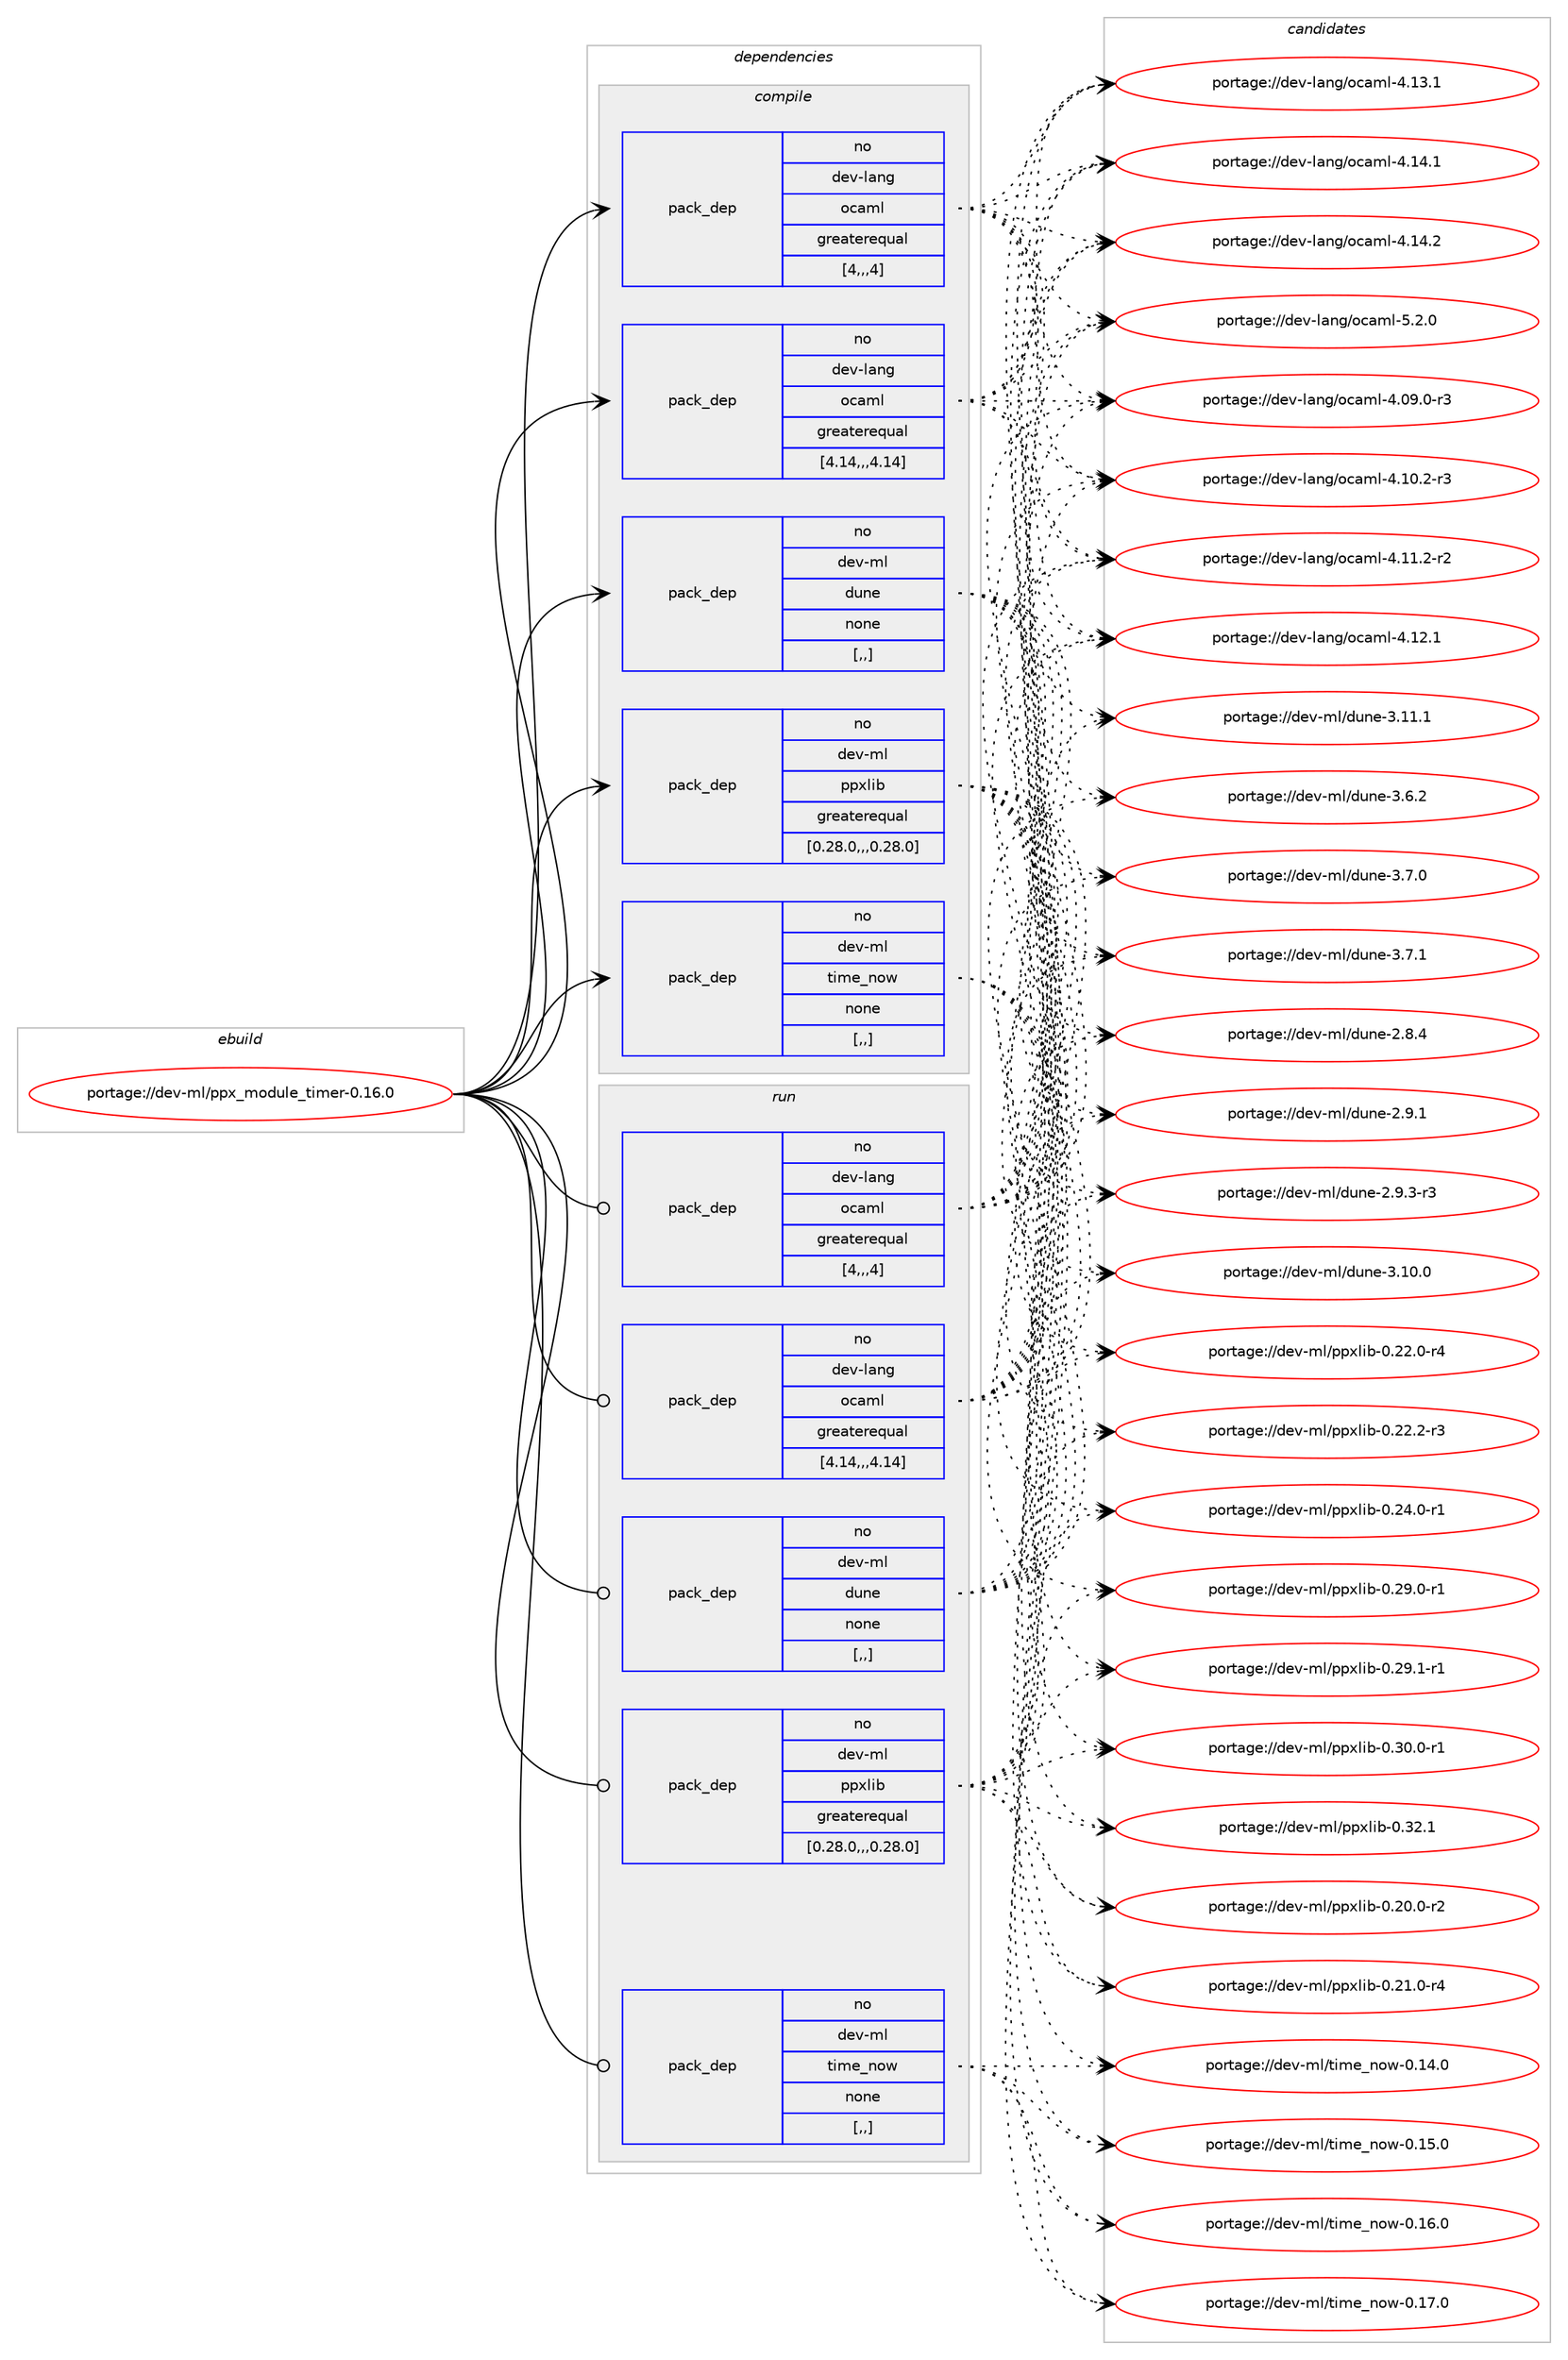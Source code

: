 digraph prolog {

# *************
# Graph options
# *************

newrank=true;
concentrate=true;
compound=true;
graph [rankdir=LR,fontname=Helvetica,fontsize=10,ranksep=1.5];#, ranksep=2.5, nodesep=0.2];
edge  [arrowhead=vee];
node  [fontname=Helvetica,fontsize=10];

# **********
# The ebuild
# **********

subgraph cluster_leftcol {
color=gray;
rank=same;
label=<<i>ebuild</i>>;
id [label="portage://dev-ml/ppx_module_timer-0.16.0", color=red, width=4, href="../dev-ml/ppx_module_timer-0.16.0.svg"];
}

# ****************
# The dependencies
# ****************

subgraph cluster_midcol {
color=gray;
label=<<i>dependencies</i>>;
subgraph cluster_compile {
fillcolor="#eeeeee";
style=filled;
label=<<i>compile</i>>;
subgraph pack90345 {
dependency120388 [label=<<TABLE BORDER="0" CELLBORDER="1" CELLSPACING="0" CELLPADDING="4" WIDTH="220"><TR><TD ROWSPAN="6" CELLPADDING="30">pack_dep</TD></TR><TR><TD WIDTH="110">no</TD></TR><TR><TD>dev-lang</TD></TR><TR><TD>ocaml</TD></TR><TR><TD>greaterequal</TD></TR><TR><TD>[4,,,4]</TD></TR></TABLE>>, shape=none, color=blue];
}
id:e -> dependency120388:w [weight=20,style="solid",arrowhead="vee"];
subgraph pack90346 {
dependency120389 [label=<<TABLE BORDER="0" CELLBORDER="1" CELLSPACING="0" CELLPADDING="4" WIDTH="220"><TR><TD ROWSPAN="6" CELLPADDING="30">pack_dep</TD></TR><TR><TD WIDTH="110">no</TD></TR><TR><TD>dev-lang</TD></TR><TR><TD>ocaml</TD></TR><TR><TD>greaterequal</TD></TR><TR><TD>[4.14,,,4.14]</TD></TR></TABLE>>, shape=none, color=blue];
}
id:e -> dependency120389:w [weight=20,style="solid",arrowhead="vee"];
subgraph pack90347 {
dependency120390 [label=<<TABLE BORDER="0" CELLBORDER="1" CELLSPACING="0" CELLPADDING="4" WIDTH="220"><TR><TD ROWSPAN="6" CELLPADDING="30">pack_dep</TD></TR><TR><TD WIDTH="110">no</TD></TR><TR><TD>dev-ml</TD></TR><TR><TD>dune</TD></TR><TR><TD>none</TD></TR><TR><TD>[,,]</TD></TR></TABLE>>, shape=none, color=blue];
}
id:e -> dependency120390:w [weight=20,style="solid",arrowhead="vee"];
subgraph pack90348 {
dependency120391 [label=<<TABLE BORDER="0" CELLBORDER="1" CELLSPACING="0" CELLPADDING="4" WIDTH="220"><TR><TD ROWSPAN="6" CELLPADDING="30">pack_dep</TD></TR><TR><TD WIDTH="110">no</TD></TR><TR><TD>dev-ml</TD></TR><TR><TD>ppxlib</TD></TR><TR><TD>greaterequal</TD></TR><TR><TD>[0.28.0,,,0.28.0]</TD></TR></TABLE>>, shape=none, color=blue];
}
id:e -> dependency120391:w [weight=20,style="solid",arrowhead="vee"];
subgraph pack90349 {
dependency120392 [label=<<TABLE BORDER="0" CELLBORDER="1" CELLSPACING="0" CELLPADDING="4" WIDTH="220"><TR><TD ROWSPAN="6" CELLPADDING="30">pack_dep</TD></TR><TR><TD WIDTH="110">no</TD></TR><TR><TD>dev-ml</TD></TR><TR><TD>time_now</TD></TR><TR><TD>none</TD></TR><TR><TD>[,,]</TD></TR></TABLE>>, shape=none, color=blue];
}
id:e -> dependency120392:w [weight=20,style="solid",arrowhead="vee"];
}
subgraph cluster_compileandrun {
fillcolor="#eeeeee";
style=filled;
label=<<i>compile and run</i>>;
}
subgraph cluster_run {
fillcolor="#eeeeee";
style=filled;
label=<<i>run</i>>;
subgraph pack90350 {
dependency120393 [label=<<TABLE BORDER="0" CELLBORDER="1" CELLSPACING="0" CELLPADDING="4" WIDTH="220"><TR><TD ROWSPAN="6" CELLPADDING="30">pack_dep</TD></TR><TR><TD WIDTH="110">no</TD></TR><TR><TD>dev-lang</TD></TR><TR><TD>ocaml</TD></TR><TR><TD>greaterequal</TD></TR><TR><TD>[4,,,4]</TD></TR></TABLE>>, shape=none, color=blue];
}
id:e -> dependency120393:w [weight=20,style="solid",arrowhead="odot"];
subgraph pack90351 {
dependency120394 [label=<<TABLE BORDER="0" CELLBORDER="1" CELLSPACING="0" CELLPADDING="4" WIDTH="220"><TR><TD ROWSPAN="6" CELLPADDING="30">pack_dep</TD></TR><TR><TD WIDTH="110">no</TD></TR><TR><TD>dev-lang</TD></TR><TR><TD>ocaml</TD></TR><TR><TD>greaterequal</TD></TR><TR><TD>[4.14,,,4.14]</TD></TR></TABLE>>, shape=none, color=blue];
}
id:e -> dependency120394:w [weight=20,style="solid",arrowhead="odot"];
subgraph pack90352 {
dependency120395 [label=<<TABLE BORDER="0" CELLBORDER="1" CELLSPACING="0" CELLPADDING="4" WIDTH="220"><TR><TD ROWSPAN="6" CELLPADDING="30">pack_dep</TD></TR><TR><TD WIDTH="110">no</TD></TR><TR><TD>dev-ml</TD></TR><TR><TD>dune</TD></TR><TR><TD>none</TD></TR><TR><TD>[,,]</TD></TR></TABLE>>, shape=none, color=blue];
}
id:e -> dependency120395:w [weight=20,style="solid",arrowhead="odot"];
subgraph pack90353 {
dependency120396 [label=<<TABLE BORDER="0" CELLBORDER="1" CELLSPACING="0" CELLPADDING="4" WIDTH="220"><TR><TD ROWSPAN="6" CELLPADDING="30">pack_dep</TD></TR><TR><TD WIDTH="110">no</TD></TR><TR><TD>dev-ml</TD></TR><TR><TD>ppxlib</TD></TR><TR><TD>greaterequal</TD></TR><TR><TD>[0.28.0,,,0.28.0]</TD></TR></TABLE>>, shape=none, color=blue];
}
id:e -> dependency120396:w [weight=20,style="solid",arrowhead="odot"];
subgraph pack90354 {
dependency120397 [label=<<TABLE BORDER="0" CELLBORDER="1" CELLSPACING="0" CELLPADDING="4" WIDTH="220"><TR><TD ROWSPAN="6" CELLPADDING="30">pack_dep</TD></TR><TR><TD WIDTH="110">no</TD></TR><TR><TD>dev-ml</TD></TR><TR><TD>time_now</TD></TR><TR><TD>none</TD></TR><TR><TD>[,,]</TD></TR></TABLE>>, shape=none, color=blue];
}
id:e -> dependency120397:w [weight=20,style="solid",arrowhead="odot"];
}
}

# **************
# The candidates
# **************

subgraph cluster_choices {
rank=same;
color=gray;
label=<<i>candidates</i>>;

subgraph choice90345 {
color=black;
nodesep=1;
choice1001011184510897110103471119997109108455246485746484511451 [label="portage://dev-lang/ocaml-4.09.0-r3", color=red, width=4,href="../dev-lang/ocaml-4.09.0-r3.svg"];
choice1001011184510897110103471119997109108455246494846504511451 [label="portage://dev-lang/ocaml-4.10.2-r3", color=red, width=4,href="../dev-lang/ocaml-4.10.2-r3.svg"];
choice1001011184510897110103471119997109108455246494946504511450 [label="portage://dev-lang/ocaml-4.11.2-r2", color=red, width=4,href="../dev-lang/ocaml-4.11.2-r2.svg"];
choice100101118451089711010347111999710910845524649504649 [label="portage://dev-lang/ocaml-4.12.1", color=red, width=4,href="../dev-lang/ocaml-4.12.1.svg"];
choice100101118451089711010347111999710910845524649514649 [label="portage://dev-lang/ocaml-4.13.1", color=red, width=4,href="../dev-lang/ocaml-4.13.1.svg"];
choice100101118451089711010347111999710910845524649524649 [label="portage://dev-lang/ocaml-4.14.1", color=red, width=4,href="../dev-lang/ocaml-4.14.1.svg"];
choice100101118451089711010347111999710910845524649524650 [label="portage://dev-lang/ocaml-4.14.2", color=red, width=4,href="../dev-lang/ocaml-4.14.2.svg"];
choice1001011184510897110103471119997109108455346504648 [label="portage://dev-lang/ocaml-5.2.0", color=red, width=4,href="../dev-lang/ocaml-5.2.0.svg"];
dependency120388:e -> choice1001011184510897110103471119997109108455246485746484511451:w [style=dotted,weight="100"];
dependency120388:e -> choice1001011184510897110103471119997109108455246494846504511451:w [style=dotted,weight="100"];
dependency120388:e -> choice1001011184510897110103471119997109108455246494946504511450:w [style=dotted,weight="100"];
dependency120388:e -> choice100101118451089711010347111999710910845524649504649:w [style=dotted,weight="100"];
dependency120388:e -> choice100101118451089711010347111999710910845524649514649:w [style=dotted,weight="100"];
dependency120388:e -> choice100101118451089711010347111999710910845524649524649:w [style=dotted,weight="100"];
dependency120388:e -> choice100101118451089711010347111999710910845524649524650:w [style=dotted,weight="100"];
dependency120388:e -> choice1001011184510897110103471119997109108455346504648:w [style=dotted,weight="100"];
}
subgraph choice90346 {
color=black;
nodesep=1;
choice1001011184510897110103471119997109108455246485746484511451 [label="portage://dev-lang/ocaml-4.09.0-r3", color=red, width=4,href="../dev-lang/ocaml-4.09.0-r3.svg"];
choice1001011184510897110103471119997109108455246494846504511451 [label="portage://dev-lang/ocaml-4.10.2-r3", color=red, width=4,href="../dev-lang/ocaml-4.10.2-r3.svg"];
choice1001011184510897110103471119997109108455246494946504511450 [label="portage://dev-lang/ocaml-4.11.2-r2", color=red, width=4,href="../dev-lang/ocaml-4.11.2-r2.svg"];
choice100101118451089711010347111999710910845524649504649 [label="portage://dev-lang/ocaml-4.12.1", color=red, width=4,href="../dev-lang/ocaml-4.12.1.svg"];
choice100101118451089711010347111999710910845524649514649 [label="portage://dev-lang/ocaml-4.13.1", color=red, width=4,href="../dev-lang/ocaml-4.13.1.svg"];
choice100101118451089711010347111999710910845524649524649 [label="portage://dev-lang/ocaml-4.14.1", color=red, width=4,href="../dev-lang/ocaml-4.14.1.svg"];
choice100101118451089711010347111999710910845524649524650 [label="portage://dev-lang/ocaml-4.14.2", color=red, width=4,href="../dev-lang/ocaml-4.14.2.svg"];
choice1001011184510897110103471119997109108455346504648 [label="portage://dev-lang/ocaml-5.2.0", color=red, width=4,href="../dev-lang/ocaml-5.2.0.svg"];
dependency120389:e -> choice1001011184510897110103471119997109108455246485746484511451:w [style=dotted,weight="100"];
dependency120389:e -> choice1001011184510897110103471119997109108455246494846504511451:w [style=dotted,weight="100"];
dependency120389:e -> choice1001011184510897110103471119997109108455246494946504511450:w [style=dotted,weight="100"];
dependency120389:e -> choice100101118451089711010347111999710910845524649504649:w [style=dotted,weight="100"];
dependency120389:e -> choice100101118451089711010347111999710910845524649514649:w [style=dotted,weight="100"];
dependency120389:e -> choice100101118451089711010347111999710910845524649524649:w [style=dotted,weight="100"];
dependency120389:e -> choice100101118451089711010347111999710910845524649524650:w [style=dotted,weight="100"];
dependency120389:e -> choice1001011184510897110103471119997109108455346504648:w [style=dotted,weight="100"];
}
subgraph choice90347 {
color=black;
nodesep=1;
choice1001011184510910847100117110101455046564652 [label="portage://dev-ml/dune-2.8.4", color=red, width=4,href="../dev-ml/dune-2.8.4.svg"];
choice1001011184510910847100117110101455046574649 [label="portage://dev-ml/dune-2.9.1", color=red, width=4,href="../dev-ml/dune-2.9.1.svg"];
choice10010111845109108471001171101014550465746514511451 [label="portage://dev-ml/dune-2.9.3-r3", color=red, width=4,href="../dev-ml/dune-2.9.3-r3.svg"];
choice100101118451091084710011711010145514649484648 [label="portage://dev-ml/dune-3.10.0", color=red, width=4,href="../dev-ml/dune-3.10.0.svg"];
choice100101118451091084710011711010145514649494649 [label="portage://dev-ml/dune-3.11.1", color=red, width=4,href="../dev-ml/dune-3.11.1.svg"];
choice1001011184510910847100117110101455146544650 [label="portage://dev-ml/dune-3.6.2", color=red, width=4,href="../dev-ml/dune-3.6.2.svg"];
choice1001011184510910847100117110101455146554648 [label="portage://dev-ml/dune-3.7.0", color=red, width=4,href="../dev-ml/dune-3.7.0.svg"];
choice1001011184510910847100117110101455146554649 [label="portage://dev-ml/dune-3.7.1", color=red, width=4,href="../dev-ml/dune-3.7.1.svg"];
dependency120390:e -> choice1001011184510910847100117110101455046564652:w [style=dotted,weight="100"];
dependency120390:e -> choice1001011184510910847100117110101455046574649:w [style=dotted,weight="100"];
dependency120390:e -> choice10010111845109108471001171101014550465746514511451:w [style=dotted,weight="100"];
dependency120390:e -> choice100101118451091084710011711010145514649484648:w [style=dotted,weight="100"];
dependency120390:e -> choice100101118451091084710011711010145514649494649:w [style=dotted,weight="100"];
dependency120390:e -> choice1001011184510910847100117110101455146544650:w [style=dotted,weight="100"];
dependency120390:e -> choice1001011184510910847100117110101455146554648:w [style=dotted,weight="100"];
dependency120390:e -> choice1001011184510910847100117110101455146554649:w [style=dotted,weight="100"];
}
subgraph choice90348 {
color=black;
nodesep=1;
choice100101118451091084711211212010810598454846504846484511450 [label="portage://dev-ml/ppxlib-0.20.0-r2", color=red, width=4,href="../dev-ml/ppxlib-0.20.0-r2.svg"];
choice100101118451091084711211212010810598454846504946484511452 [label="portage://dev-ml/ppxlib-0.21.0-r4", color=red, width=4,href="../dev-ml/ppxlib-0.21.0-r4.svg"];
choice100101118451091084711211212010810598454846505046484511452 [label="portage://dev-ml/ppxlib-0.22.0-r4", color=red, width=4,href="../dev-ml/ppxlib-0.22.0-r4.svg"];
choice100101118451091084711211212010810598454846505046504511451 [label="portage://dev-ml/ppxlib-0.22.2-r3", color=red, width=4,href="../dev-ml/ppxlib-0.22.2-r3.svg"];
choice100101118451091084711211212010810598454846505246484511449 [label="portage://dev-ml/ppxlib-0.24.0-r1", color=red, width=4,href="../dev-ml/ppxlib-0.24.0-r1.svg"];
choice100101118451091084711211212010810598454846505746484511449 [label="portage://dev-ml/ppxlib-0.29.0-r1", color=red, width=4,href="../dev-ml/ppxlib-0.29.0-r1.svg"];
choice100101118451091084711211212010810598454846505746494511449 [label="portage://dev-ml/ppxlib-0.29.1-r1", color=red, width=4,href="../dev-ml/ppxlib-0.29.1-r1.svg"];
choice100101118451091084711211212010810598454846514846484511449 [label="portage://dev-ml/ppxlib-0.30.0-r1", color=red, width=4,href="../dev-ml/ppxlib-0.30.0-r1.svg"];
choice10010111845109108471121121201081059845484651504649 [label="portage://dev-ml/ppxlib-0.32.1", color=red, width=4,href="../dev-ml/ppxlib-0.32.1.svg"];
dependency120391:e -> choice100101118451091084711211212010810598454846504846484511450:w [style=dotted,weight="100"];
dependency120391:e -> choice100101118451091084711211212010810598454846504946484511452:w [style=dotted,weight="100"];
dependency120391:e -> choice100101118451091084711211212010810598454846505046484511452:w [style=dotted,weight="100"];
dependency120391:e -> choice100101118451091084711211212010810598454846505046504511451:w [style=dotted,weight="100"];
dependency120391:e -> choice100101118451091084711211212010810598454846505246484511449:w [style=dotted,weight="100"];
dependency120391:e -> choice100101118451091084711211212010810598454846505746484511449:w [style=dotted,weight="100"];
dependency120391:e -> choice100101118451091084711211212010810598454846505746494511449:w [style=dotted,weight="100"];
dependency120391:e -> choice100101118451091084711211212010810598454846514846484511449:w [style=dotted,weight="100"];
dependency120391:e -> choice10010111845109108471121121201081059845484651504649:w [style=dotted,weight="100"];
}
subgraph choice90349 {
color=black;
nodesep=1;
choice10010111845109108471161051091019511011111945484649524648 [label="portage://dev-ml/time_now-0.14.0", color=red, width=4,href="../dev-ml/time_now-0.14.0.svg"];
choice10010111845109108471161051091019511011111945484649534648 [label="portage://dev-ml/time_now-0.15.0", color=red, width=4,href="../dev-ml/time_now-0.15.0.svg"];
choice10010111845109108471161051091019511011111945484649544648 [label="portage://dev-ml/time_now-0.16.0", color=red, width=4,href="../dev-ml/time_now-0.16.0.svg"];
choice10010111845109108471161051091019511011111945484649554648 [label="portage://dev-ml/time_now-0.17.0", color=red, width=4,href="../dev-ml/time_now-0.17.0.svg"];
dependency120392:e -> choice10010111845109108471161051091019511011111945484649524648:w [style=dotted,weight="100"];
dependency120392:e -> choice10010111845109108471161051091019511011111945484649534648:w [style=dotted,weight="100"];
dependency120392:e -> choice10010111845109108471161051091019511011111945484649544648:w [style=dotted,weight="100"];
dependency120392:e -> choice10010111845109108471161051091019511011111945484649554648:w [style=dotted,weight="100"];
}
subgraph choice90350 {
color=black;
nodesep=1;
choice1001011184510897110103471119997109108455246485746484511451 [label="portage://dev-lang/ocaml-4.09.0-r3", color=red, width=4,href="../dev-lang/ocaml-4.09.0-r3.svg"];
choice1001011184510897110103471119997109108455246494846504511451 [label="portage://dev-lang/ocaml-4.10.2-r3", color=red, width=4,href="../dev-lang/ocaml-4.10.2-r3.svg"];
choice1001011184510897110103471119997109108455246494946504511450 [label="portage://dev-lang/ocaml-4.11.2-r2", color=red, width=4,href="../dev-lang/ocaml-4.11.2-r2.svg"];
choice100101118451089711010347111999710910845524649504649 [label="portage://dev-lang/ocaml-4.12.1", color=red, width=4,href="../dev-lang/ocaml-4.12.1.svg"];
choice100101118451089711010347111999710910845524649514649 [label="portage://dev-lang/ocaml-4.13.1", color=red, width=4,href="../dev-lang/ocaml-4.13.1.svg"];
choice100101118451089711010347111999710910845524649524649 [label="portage://dev-lang/ocaml-4.14.1", color=red, width=4,href="../dev-lang/ocaml-4.14.1.svg"];
choice100101118451089711010347111999710910845524649524650 [label="portage://dev-lang/ocaml-4.14.2", color=red, width=4,href="../dev-lang/ocaml-4.14.2.svg"];
choice1001011184510897110103471119997109108455346504648 [label="portage://dev-lang/ocaml-5.2.0", color=red, width=4,href="../dev-lang/ocaml-5.2.0.svg"];
dependency120393:e -> choice1001011184510897110103471119997109108455246485746484511451:w [style=dotted,weight="100"];
dependency120393:e -> choice1001011184510897110103471119997109108455246494846504511451:w [style=dotted,weight="100"];
dependency120393:e -> choice1001011184510897110103471119997109108455246494946504511450:w [style=dotted,weight="100"];
dependency120393:e -> choice100101118451089711010347111999710910845524649504649:w [style=dotted,weight="100"];
dependency120393:e -> choice100101118451089711010347111999710910845524649514649:w [style=dotted,weight="100"];
dependency120393:e -> choice100101118451089711010347111999710910845524649524649:w [style=dotted,weight="100"];
dependency120393:e -> choice100101118451089711010347111999710910845524649524650:w [style=dotted,weight="100"];
dependency120393:e -> choice1001011184510897110103471119997109108455346504648:w [style=dotted,weight="100"];
}
subgraph choice90351 {
color=black;
nodesep=1;
choice1001011184510897110103471119997109108455246485746484511451 [label="portage://dev-lang/ocaml-4.09.0-r3", color=red, width=4,href="../dev-lang/ocaml-4.09.0-r3.svg"];
choice1001011184510897110103471119997109108455246494846504511451 [label="portage://dev-lang/ocaml-4.10.2-r3", color=red, width=4,href="../dev-lang/ocaml-4.10.2-r3.svg"];
choice1001011184510897110103471119997109108455246494946504511450 [label="portage://dev-lang/ocaml-4.11.2-r2", color=red, width=4,href="../dev-lang/ocaml-4.11.2-r2.svg"];
choice100101118451089711010347111999710910845524649504649 [label="portage://dev-lang/ocaml-4.12.1", color=red, width=4,href="../dev-lang/ocaml-4.12.1.svg"];
choice100101118451089711010347111999710910845524649514649 [label="portage://dev-lang/ocaml-4.13.1", color=red, width=4,href="../dev-lang/ocaml-4.13.1.svg"];
choice100101118451089711010347111999710910845524649524649 [label="portage://dev-lang/ocaml-4.14.1", color=red, width=4,href="../dev-lang/ocaml-4.14.1.svg"];
choice100101118451089711010347111999710910845524649524650 [label="portage://dev-lang/ocaml-4.14.2", color=red, width=4,href="../dev-lang/ocaml-4.14.2.svg"];
choice1001011184510897110103471119997109108455346504648 [label="portage://dev-lang/ocaml-5.2.0", color=red, width=4,href="../dev-lang/ocaml-5.2.0.svg"];
dependency120394:e -> choice1001011184510897110103471119997109108455246485746484511451:w [style=dotted,weight="100"];
dependency120394:e -> choice1001011184510897110103471119997109108455246494846504511451:w [style=dotted,weight="100"];
dependency120394:e -> choice1001011184510897110103471119997109108455246494946504511450:w [style=dotted,weight="100"];
dependency120394:e -> choice100101118451089711010347111999710910845524649504649:w [style=dotted,weight="100"];
dependency120394:e -> choice100101118451089711010347111999710910845524649514649:w [style=dotted,weight="100"];
dependency120394:e -> choice100101118451089711010347111999710910845524649524649:w [style=dotted,weight="100"];
dependency120394:e -> choice100101118451089711010347111999710910845524649524650:w [style=dotted,weight="100"];
dependency120394:e -> choice1001011184510897110103471119997109108455346504648:w [style=dotted,weight="100"];
}
subgraph choice90352 {
color=black;
nodesep=1;
choice1001011184510910847100117110101455046564652 [label="portage://dev-ml/dune-2.8.4", color=red, width=4,href="../dev-ml/dune-2.8.4.svg"];
choice1001011184510910847100117110101455046574649 [label="portage://dev-ml/dune-2.9.1", color=red, width=4,href="../dev-ml/dune-2.9.1.svg"];
choice10010111845109108471001171101014550465746514511451 [label="portage://dev-ml/dune-2.9.3-r3", color=red, width=4,href="../dev-ml/dune-2.9.3-r3.svg"];
choice100101118451091084710011711010145514649484648 [label="portage://dev-ml/dune-3.10.0", color=red, width=4,href="../dev-ml/dune-3.10.0.svg"];
choice100101118451091084710011711010145514649494649 [label="portage://dev-ml/dune-3.11.1", color=red, width=4,href="../dev-ml/dune-3.11.1.svg"];
choice1001011184510910847100117110101455146544650 [label="portage://dev-ml/dune-3.6.2", color=red, width=4,href="../dev-ml/dune-3.6.2.svg"];
choice1001011184510910847100117110101455146554648 [label="portage://dev-ml/dune-3.7.0", color=red, width=4,href="../dev-ml/dune-3.7.0.svg"];
choice1001011184510910847100117110101455146554649 [label="portage://dev-ml/dune-3.7.1", color=red, width=4,href="../dev-ml/dune-3.7.1.svg"];
dependency120395:e -> choice1001011184510910847100117110101455046564652:w [style=dotted,weight="100"];
dependency120395:e -> choice1001011184510910847100117110101455046574649:w [style=dotted,weight="100"];
dependency120395:e -> choice10010111845109108471001171101014550465746514511451:w [style=dotted,weight="100"];
dependency120395:e -> choice100101118451091084710011711010145514649484648:w [style=dotted,weight="100"];
dependency120395:e -> choice100101118451091084710011711010145514649494649:w [style=dotted,weight="100"];
dependency120395:e -> choice1001011184510910847100117110101455146544650:w [style=dotted,weight="100"];
dependency120395:e -> choice1001011184510910847100117110101455146554648:w [style=dotted,weight="100"];
dependency120395:e -> choice1001011184510910847100117110101455146554649:w [style=dotted,weight="100"];
}
subgraph choice90353 {
color=black;
nodesep=1;
choice100101118451091084711211212010810598454846504846484511450 [label="portage://dev-ml/ppxlib-0.20.0-r2", color=red, width=4,href="../dev-ml/ppxlib-0.20.0-r2.svg"];
choice100101118451091084711211212010810598454846504946484511452 [label="portage://dev-ml/ppxlib-0.21.0-r4", color=red, width=4,href="../dev-ml/ppxlib-0.21.0-r4.svg"];
choice100101118451091084711211212010810598454846505046484511452 [label="portage://dev-ml/ppxlib-0.22.0-r4", color=red, width=4,href="../dev-ml/ppxlib-0.22.0-r4.svg"];
choice100101118451091084711211212010810598454846505046504511451 [label="portage://dev-ml/ppxlib-0.22.2-r3", color=red, width=4,href="../dev-ml/ppxlib-0.22.2-r3.svg"];
choice100101118451091084711211212010810598454846505246484511449 [label="portage://dev-ml/ppxlib-0.24.0-r1", color=red, width=4,href="../dev-ml/ppxlib-0.24.0-r1.svg"];
choice100101118451091084711211212010810598454846505746484511449 [label="portage://dev-ml/ppxlib-0.29.0-r1", color=red, width=4,href="../dev-ml/ppxlib-0.29.0-r1.svg"];
choice100101118451091084711211212010810598454846505746494511449 [label="portage://dev-ml/ppxlib-0.29.1-r1", color=red, width=4,href="../dev-ml/ppxlib-0.29.1-r1.svg"];
choice100101118451091084711211212010810598454846514846484511449 [label="portage://dev-ml/ppxlib-0.30.0-r1", color=red, width=4,href="../dev-ml/ppxlib-0.30.0-r1.svg"];
choice10010111845109108471121121201081059845484651504649 [label="portage://dev-ml/ppxlib-0.32.1", color=red, width=4,href="../dev-ml/ppxlib-0.32.1.svg"];
dependency120396:e -> choice100101118451091084711211212010810598454846504846484511450:w [style=dotted,weight="100"];
dependency120396:e -> choice100101118451091084711211212010810598454846504946484511452:w [style=dotted,weight="100"];
dependency120396:e -> choice100101118451091084711211212010810598454846505046484511452:w [style=dotted,weight="100"];
dependency120396:e -> choice100101118451091084711211212010810598454846505046504511451:w [style=dotted,weight="100"];
dependency120396:e -> choice100101118451091084711211212010810598454846505246484511449:w [style=dotted,weight="100"];
dependency120396:e -> choice100101118451091084711211212010810598454846505746484511449:w [style=dotted,weight="100"];
dependency120396:e -> choice100101118451091084711211212010810598454846505746494511449:w [style=dotted,weight="100"];
dependency120396:e -> choice100101118451091084711211212010810598454846514846484511449:w [style=dotted,weight="100"];
dependency120396:e -> choice10010111845109108471121121201081059845484651504649:w [style=dotted,weight="100"];
}
subgraph choice90354 {
color=black;
nodesep=1;
choice10010111845109108471161051091019511011111945484649524648 [label="portage://dev-ml/time_now-0.14.0", color=red, width=4,href="../dev-ml/time_now-0.14.0.svg"];
choice10010111845109108471161051091019511011111945484649534648 [label="portage://dev-ml/time_now-0.15.0", color=red, width=4,href="../dev-ml/time_now-0.15.0.svg"];
choice10010111845109108471161051091019511011111945484649544648 [label="portage://dev-ml/time_now-0.16.0", color=red, width=4,href="../dev-ml/time_now-0.16.0.svg"];
choice10010111845109108471161051091019511011111945484649554648 [label="portage://dev-ml/time_now-0.17.0", color=red, width=4,href="../dev-ml/time_now-0.17.0.svg"];
dependency120397:e -> choice10010111845109108471161051091019511011111945484649524648:w [style=dotted,weight="100"];
dependency120397:e -> choice10010111845109108471161051091019511011111945484649534648:w [style=dotted,weight="100"];
dependency120397:e -> choice10010111845109108471161051091019511011111945484649544648:w [style=dotted,weight="100"];
dependency120397:e -> choice10010111845109108471161051091019511011111945484649554648:w [style=dotted,weight="100"];
}
}

}
